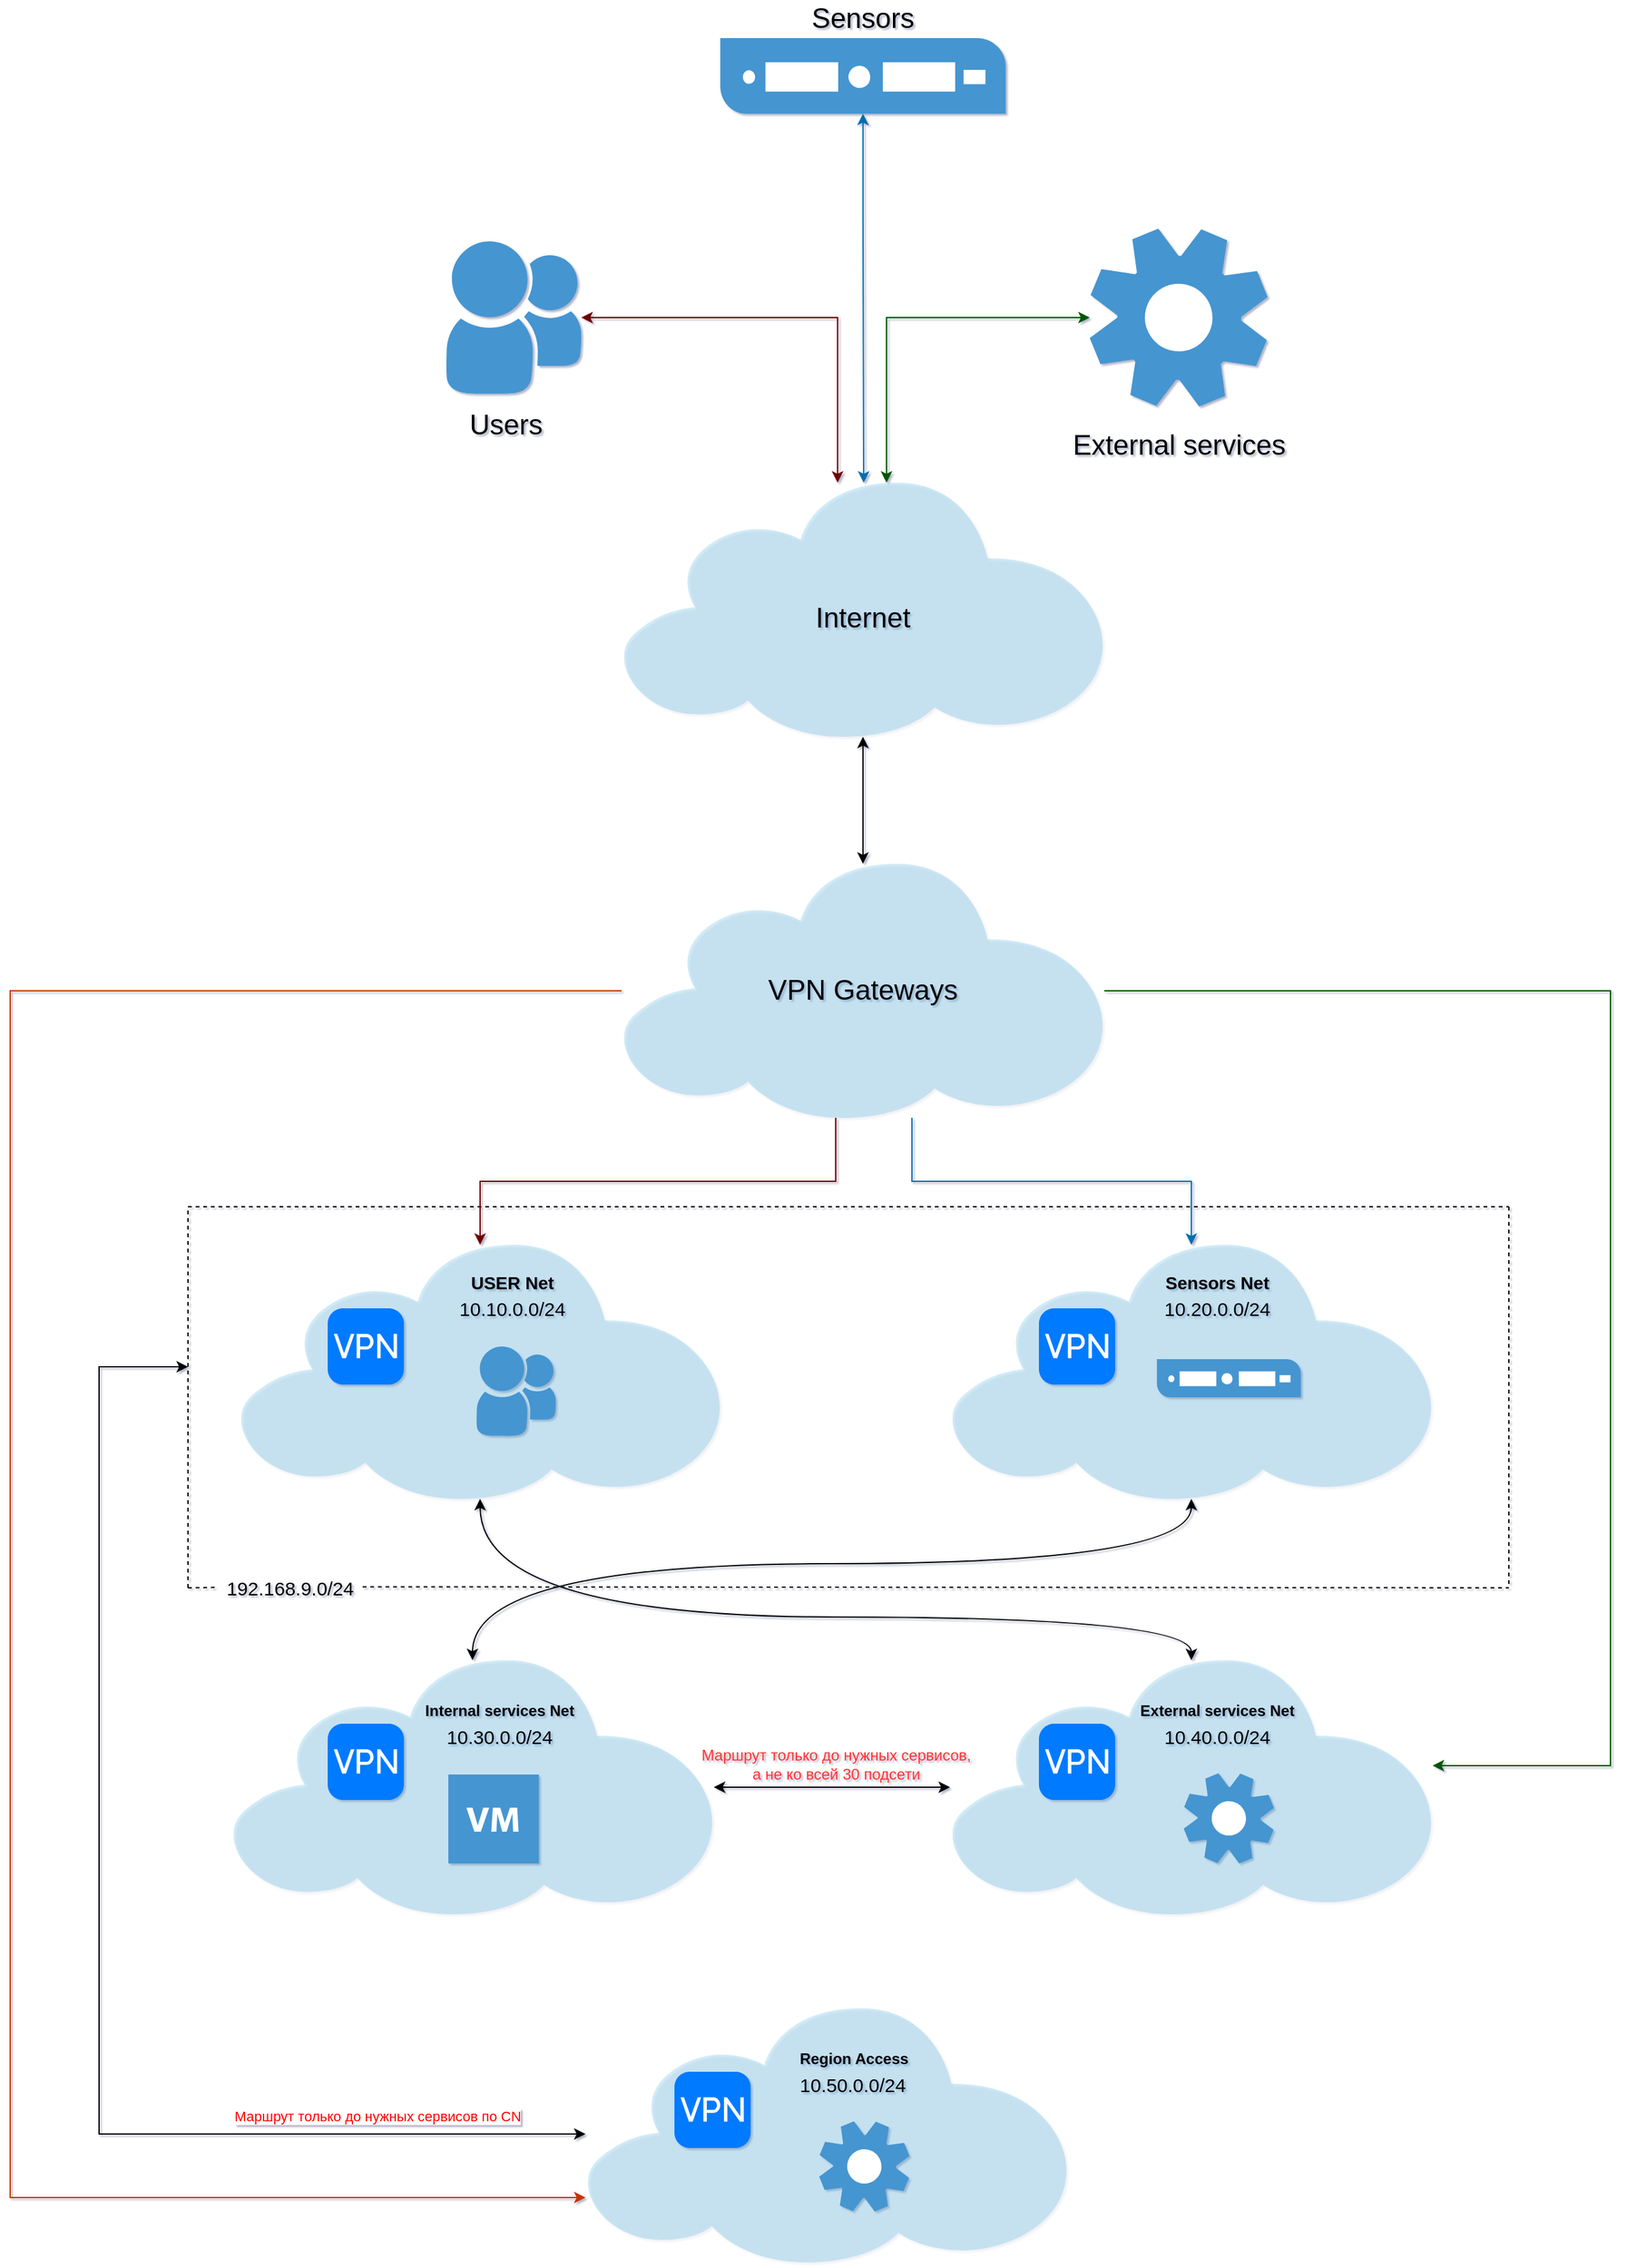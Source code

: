 <mxfile version="14.6.6" type="github">
  <diagram id="MDXJFjJfNh9OXjP4r4t9" name="Page-1">
    <mxGraphModel dx="2604" dy="2422" grid="0" gridSize="10" guides="1" tooltips="1" connect="1" arrows="1" fold="1" page="0" pageScale="1" pageWidth="827" pageHeight="1169" background="#FFFFFF" math="0" shadow="1">
      <root>
        <mxCell id="0" />
        <mxCell id="1" parent="0" />
        <mxCell id="V8Iq_MgeDnc4k7dZBruL-1" style="rounded=0;orthogonalLoop=1;jettySize=auto;html=1;startArrow=classic;startFill=1;edgeStyle=orthogonalEdgeStyle;elbow=vertical;curved=1;" parent="1" source="HdkyvseI2gNJO4S1q-cR-1" target="HdkyvseI2gNJO4S1q-cR-5" edge="1">
          <mxGeometry relative="1" as="geometry">
            <Array as="points">
              <mxPoint x="230" y="323" />
              <mxPoint x="790" y="323" />
            </Array>
          </mxGeometry>
        </mxCell>
        <mxCell id="HdkyvseI2gNJO4S1q-cR-1" value="" style="shadow=0;dashed=0;html=1;strokeColor=none;fillColor=#4495D1;labelPosition=center;verticalLabelPosition=bottom;verticalAlign=top;align=center;outlineConnect=0;shape=mxgraph.veeam.2d.cloud;" parent="1" vertex="1">
          <mxGeometry x="40" y="30" width="380" height="200" as="geometry" />
        </mxCell>
        <mxCell id="HdkyvseI2gNJO4S1q-cR-3" value="USER Net" style="text;html=1;align=center;verticalAlign=middle;resizable=0;points=[];autosize=1;strokeWidth=1;fontStyle=1;fontSize=14;" parent="1" vertex="1">
          <mxGeometry x="214.57" y="50" width="80" height="20" as="geometry" />
        </mxCell>
        <mxCell id="HdkyvseI2gNJO4S1q-cR-4" value="" style="shadow=0;dashed=0;html=1;strokeColor=none;fillColor=#4495D1;labelPosition=center;verticalLabelPosition=bottom;verticalAlign=top;align=center;outlineConnect=0;shape=mxgraph.veeam.2d.cloud;" parent="1" vertex="1">
          <mxGeometry x="600" y="30" width="380" height="200" as="geometry" />
        </mxCell>
        <mxCell id="HdkyvseI2gNJO4S1q-cR-5" value="" style="shadow=0;dashed=0;html=1;strokeColor=none;fillColor=#4495D1;labelPosition=center;verticalLabelPosition=bottom;verticalAlign=top;align=center;outlineConnect=0;shape=mxgraph.veeam.2d.cloud;" parent="1" vertex="1">
          <mxGeometry x="600" y="357" width="380" height="200" as="geometry" />
        </mxCell>
        <mxCell id="HdkyvseI2gNJO4S1q-cR-37" style="rounded=0;orthogonalLoop=1;jettySize=auto;html=1;strokeColor=#000000;startArrow=classic;startFill=1;edgeStyle=orthogonalEdgeStyle;elbow=vertical;curved=1;" parent="1" source="HdkyvseI2gNJO4S1q-cR-6" target="HdkyvseI2gNJO4S1q-cR-4" edge="1">
          <mxGeometry relative="1" as="geometry">
            <Array as="points">
              <mxPoint x="224" y="281" />
              <mxPoint x="790" y="281" />
            </Array>
          </mxGeometry>
        </mxCell>
        <mxCell id="HdkyvseI2gNJO4S1q-cR-47" style="edgeStyle=orthogonalEdgeStyle;rounded=0;orthogonalLoop=1;jettySize=auto;html=1;startArrow=classic;startFill=1;strokeColor=#000000;fontSize=22;" parent="1" source="HdkyvseI2gNJO4S1q-cR-6" target="HdkyvseI2gNJO4S1q-cR-5" edge="1">
          <mxGeometry relative="1" as="geometry" />
        </mxCell>
        <mxCell id="HdkyvseI2gNJO4S1q-cR-6" value="" style="shadow=0;dashed=0;html=1;strokeColor=none;fillColor=#4495D1;labelPosition=center;verticalLabelPosition=bottom;verticalAlign=top;align=center;outlineConnect=0;shape=mxgraph.veeam.2d.cloud;" parent="1" vertex="1">
          <mxGeometry x="34" y="357" width="380" height="200" as="geometry" />
        </mxCell>
        <mxCell id="HdkyvseI2gNJO4S1q-cR-9" value="" style="html=1;strokeWidth=1;shadow=0;dashed=0;shape=mxgraph.ios7.misc.vpn;fillColor=#007AFF;strokeColor=none;buttonText=;strokeColor2=#222222;fontColor=#222222;fontSize=8;verticalLabelPosition=bottom;verticalAlign=top;align=center;" parent="1" vertex="1">
          <mxGeometry x="110" y="80" width="60" height="60" as="geometry" />
        </mxCell>
        <mxCell id="HdkyvseI2gNJO4S1q-cR-10" value="" style="html=1;strokeWidth=1;shadow=0;dashed=0;shape=mxgraph.ios7.misc.vpn;fillColor=#007AFF;strokeColor=none;buttonText=;strokeColor2=#222222;fontColor=#222222;fontSize=8;verticalLabelPosition=bottom;verticalAlign=top;align=center;" parent="1" vertex="1">
          <mxGeometry x="670" y="80" width="60" height="60" as="geometry" />
        </mxCell>
        <mxCell id="HdkyvseI2gNJO4S1q-cR-11" value="" style="html=1;strokeWidth=1;shadow=0;dashed=0;shape=mxgraph.ios7.misc.vpn;fillColor=#007AFF;strokeColor=none;buttonText=;strokeColor2=#222222;fontColor=#222222;fontSize=8;verticalLabelPosition=bottom;verticalAlign=top;align=center;" parent="1" vertex="1">
          <mxGeometry x="670" y="407" width="60" height="60" as="geometry" />
        </mxCell>
        <mxCell id="HdkyvseI2gNJO4S1q-cR-12" value="" style="html=1;strokeWidth=1;shadow=0;dashed=0;shape=mxgraph.ios7.misc.vpn;fillColor=#007AFF;strokeColor=none;buttonText=;strokeColor2=#222222;fontColor=#222222;fontSize=8;verticalLabelPosition=bottom;verticalAlign=top;align=center;" parent="1" vertex="1">
          <mxGeometry x="110" y="407" width="60" height="60" as="geometry" />
        </mxCell>
        <mxCell id="HdkyvseI2gNJO4S1q-cR-14" value="" style="shadow=0;dashed=0;html=1;strokeColor=none;fillColor=#4495D1;labelPosition=center;verticalLabelPosition=bottom;verticalAlign=top;align=center;outlineConnect=0;shape=mxgraph.veeam.2d.group;" parent="1" vertex="1">
          <mxGeometry x="227.1" y="110" width="62.47" height="70.4" as="geometry" />
        </mxCell>
        <mxCell id="HdkyvseI2gNJO4S1q-cR-15" value="" style="shadow=0;dashed=0;html=1;strokeColor=none;fillColor=#4495D1;labelPosition=center;verticalLabelPosition=bottom;verticalAlign=top;align=center;outlineConnect=0;shape=mxgraph.veeam.2d.virtual_machine;" parent="1" vertex="1">
          <mxGeometry x="205" y="447" width="71.27" height="70" as="geometry" />
        </mxCell>
        <mxCell id="HdkyvseI2gNJO4S1q-cR-16" value="10.10.0.0/24" style="text;html=1;align=center;verticalAlign=middle;resizable=0;points=[];autosize=1;fontSize=15;" parent="1" vertex="1">
          <mxGeometry x="204.57" y="70" width="100" height="20" as="geometry" />
        </mxCell>
        <mxCell id="HdkyvseI2gNJO4S1q-cR-17" value="Sensors Net" style="text;html=1;align=center;verticalAlign=middle;resizable=0;points=[];autosize=1;fontStyle=1;fontSize=14;" parent="1" vertex="1">
          <mxGeometry x="760.0" y="50" width="100" height="20" as="geometry" />
        </mxCell>
        <mxCell id="HdkyvseI2gNJO4S1q-cR-18" value="10.20.0.0/24" style="text;html=1;align=center;verticalAlign=middle;resizable=0;points=[];autosize=1;fontSize=15;" parent="1" vertex="1">
          <mxGeometry x="760" y="70" width="100" height="20" as="geometry" />
        </mxCell>
        <mxCell id="HdkyvseI2gNJO4S1q-cR-19" value="External services Net" style="text;html=1;align=center;verticalAlign=middle;resizable=0;points=[];autosize=1;fontStyle=1;fontSize=12;" parent="1" vertex="1">
          <mxGeometry x="740.0" y="387" width="140" height="20" as="geometry" />
        </mxCell>
        <mxCell id="HdkyvseI2gNJO4S1q-cR-20" value="10.40.0.0/24" style="text;html=1;align=center;verticalAlign=middle;resizable=0;points=[];autosize=1;fontSize=15;" parent="1" vertex="1">
          <mxGeometry x="760" y="407" width="100" height="20" as="geometry" />
        </mxCell>
        <mxCell id="HdkyvseI2gNJO4S1q-cR-21" value="Internal services Net" style="text;html=1;align=center;verticalAlign=middle;resizable=0;points=[];autosize=1;fontStyle=1" parent="1" vertex="1">
          <mxGeometry x="180.0" y="387" width="130" height="20" as="geometry" />
        </mxCell>
        <mxCell id="HdkyvseI2gNJO4S1q-cR-22" value="10.30.0.0/24" style="text;html=1;align=center;verticalAlign=middle;resizable=0;points=[];autosize=1;fontSize=15;" parent="1" vertex="1">
          <mxGeometry x="195" y="407" width="100" height="20" as="geometry" />
        </mxCell>
        <mxCell id="HdkyvseI2gNJO4S1q-cR-23" value="" style="endArrow=none;dashed=1;html=1;" parent="1" edge="1">
          <mxGeometry width="50" height="50" relative="1" as="geometry">
            <mxPoint as="sourcePoint" />
            <mxPoint x="1040" as="targetPoint" />
          </mxGeometry>
        </mxCell>
        <mxCell id="HdkyvseI2gNJO4S1q-cR-24" value="" style="endArrow=none;dashed=1;html=1;" parent="1" edge="1">
          <mxGeometry width="50" height="50" relative="1" as="geometry">
            <mxPoint x="1040" as="sourcePoint" />
            <mxPoint x="1040" y="300" as="targetPoint" />
          </mxGeometry>
        </mxCell>
        <mxCell id="HdkyvseI2gNJO4S1q-cR-25" value="" style="endArrow=none;dashed=1;html=1;exitX=1.023;exitY=0.46;exitDx=0;exitDy=0;exitPerimeter=0;" parent="1" source="HdkyvseI2gNJO4S1q-cR-30" edge="1">
          <mxGeometry width="50" height="50" relative="1" as="geometry">
            <mxPoint x="520" y="300" as="sourcePoint" />
            <mxPoint x="1040" y="300" as="targetPoint" />
          </mxGeometry>
        </mxCell>
        <mxCell id="HdkyvseI2gNJO4S1q-cR-28" value="" style="endArrow=none;dashed=1;html=1;" parent="1" edge="1">
          <mxGeometry width="50" height="50" relative="1" as="geometry">
            <mxPoint y="300" as="sourcePoint" />
            <mxPoint as="targetPoint" />
          </mxGeometry>
        </mxCell>
        <mxCell id="HdkyvseI2gNJO4S1q-cR-30" value="192.168.9.0/24" style="text;html=1;align=center;verticalAlign=middle;resizable=0;points=[];autosize=1;fontSize=15;" parent="1" vertex="1">
          <mxGeometry x="25" y="290" width="110" height="20" as="geometry" />
        </mxCell>
        <mxCell id="HdkyvseI2gNJO4S1q-cR-32" value="" style="endArrow=none;dashed=1;html=1;entryX=-0.025;entryY=0.483;entryDx=0;entryDy=0;entryPerimeter=0;" parent="1" target="HdkyvseI2gNJO4S1q-cR-30" edge="1">
          <mxGeometry width="50" height="50" relative="1" as="geometry">
            <mxPoint y="300" as="sourcePoint" />
            <mxPoint x="430" y="300" as="targetPoint" />
          </mxGeometry>
        </mxCell>
        <mxCell id="HdkyvseI2gNJO4S1q-cR-35" value="" style="shadow=0;dashed=0;html=1;strokeColor=none;fillColor=#4495D1;labelPosition=center;verticalLabelPosition=bottom;verticalAlign=top;align=center;outlineConnect=0;shape=mxgraph.veeam.2d.service;" parent="1" vertex="1">
          <mxGeometry x="784" y="446" width="71" height="71" as="geometry" />
        </mxCell>
        <mxCell id="HdkyvseI2gNJO4S1q-cR-38" value="" style="shadow=0;dashed=0;html=1;strokeColor=none;fillColor=#4495D1;labelPosition=center;verticalLabelPosition=bottom;verticalAlign=top;align=center;outlineConnect=0;shape=mxgraph.veeam.2d.cloud;" parent="1" vertex="1">
          <mxGeometry x="341.45" y="-570" width="380" height="200" as="geometry" />
        </mxCell>
        <mxCell id="HdkyvseI2gNJO4S1q-cR-39" value="&lt;div style=&quot;font-size: 22px;&quot;&gt;Internet&lt;/div&gt;&lt;div style=&quot;font-size: 22px;&quot;&gt;&lt;br style=&quot;font-size: 22px;&quot;&gt;&lt;/div&gt;" style="text;html=1;align=center;verticalAlign=middle;resizable=0;points=[];autosize=1;fontSize=22;" parent="1" vertex="1">
          <mxGeometry x="486.45" y="-480" width="90" height="60" as="geometry" />
        </mxCell>
        <mxCell id="HdkyvseI2gNJO4S1q-cR-42" style="edgeStyle=orthogonalEdgeStyle;rounded=0;orthogonalLoop=1;jettySize=auto;html=1;strokeColor=#6F0000;fontSize=22;fillColor=#a20025;startArrow=classic;startFill=1;" parent="1" source="HdkyvseI2gNJO4S1q-cR-40" target="HdkyvseI2gNJO4S1q-cR-38" edge="1">
          <mxGeometry relative="1" as="geometry">
            <Array as="points">
              <mxPoint x="511.45" y="-700" />
            </Array>
          </mxGeometry>
        </mxCell>
        <mxCell id="HdkyvseI2gNJO4S1q-cR-40" value="" style="shadow=0;dashed=0;html=1;strokeColor=none;fillColor=#4495D1;labelPosition=center;verticalLabelPosition=bottom;verticalAlign=top;align=center;outlineConnect=0;shape=mxgraph.veeam.2d.group;" parent="1" vertex="1">
          <mxGeometry x="203.2" y="-760" width="106.49" height="120" as="geometry" />
        </mxCell>
        <mxCell id="HdkyvseI2gNJO4S1q-cR-43" style="edgeStyle=orthogonalEdgeStyle;rounded=0;orthogonalLoop=1;jettySize=auto;html=1;strokeColor=#006EAF;fontSize=22;fillColor=#1ba1e2;startArrow=classic;startFill=1;" parent="1" source="HdkyvseI2gNJO4S1q-cR-41" target="HdkyvseI2gNJO4S1q-cR-38" edge="1">
          <mxGeometry relative="1" as="geometry">
            <Array as="points">
              <mxPoint x="532" y="-780" />
              <mxPoint x="532" y="-780" />
            </Array>
          </mxGeometry>
        </mxCell>
        <mxCell id="HdkyvseI2gNJO4S1q-cR-41" value="" style="pointerEvents=1;shadow=0;dashed=0;html=1;strokeColor=none;fillColor=#4495D1;labelPosition=center;verticalLabelPosition=bottom;verticalAlign=top;align=center;outlineConnect=0;shape=mxgraph.veeam.server;fontSize=22;" parent="1" vertex="1">
          <mxGeometry x="419.1" y="-920" width="224.7" height="59.5" as="geometry" />
        </mxCell>
        <mxCell id="HdkyvseI2gNJO4S1q-cR-45" style="edgeStyle=orthogonalEdgeStyle;rounded=0;orthogonalLoop=1;jettySize=auto;html=1;strokeColor=#000000;fontSize=22;startArrow=classic;startFill=1;" parent="1" source="HdkyvseI2gNJO4S1q-cR-44" target="HdkyvseI2gNJO4S1q-cR-38" edge="1">
          <mxGeometry relative="1" as="geometry" />
        </mxCell>
        <mxCell id="HdkyvseI2gNJO4S1q-cR-48" style="edgeStyle=orthogonalEdgeStyle;rounded=0;orthogonalLoop=1;jettySize=auto;html=1;startArrow=none;startFill=0;strokeColor=#6F0000;fontSize=22;fillColor=#a20025;" parent="1" source="HdkyvseI2gNJO4S1q-cR-44" target="HdkyvseI2gNJO4S1q-cR-1" edge="1">
          <mxGeometry relative="1" as="geometry">
            <Array as="points">
              <mxPoint x="510" y="-20" />
              <mxPoint x="230" y="-20" />
            </Array>
          </mxGeometry>
        </mxCell>
        <mxCell id="HdkyvseI2gNJO4S1q-cR-49" style="edgeStyle=orthogonalEdgeStyle;rounded=0;orthogonalLoop=1;jettySize=auto;html=1;startArrow=none;startFill=0;strokeColor=#006EAF;fontSize=22;fillColor=#1ba1e2;" parent="1" source="HdkyvseI2gNJO4S1q-cR-44" target="HdkyvseI2gNJO4S1q-cR-4" edge="1">
          <mxGeometry relative="1" as="geometry">
            <Array as="points">
              <mxPoint x="570" y="-20" />
              <mxPoint x="790" y="-20" />
            </Array>
          </mxGeometry>
        </mxCell>
        <mxCell id="HdkyvseI2gNJO4S1q-cR-55" style="edgeStyle=orthogonalEdgeStyle;rounded=0;orthogonalLoop=1;jettySize=auto;html=1;startArrow=none;startFill=0;strokeColor=#005700;fontSize=22;fillColor=#008a00;" parent="1" source="HdkyvseI2gNJO4S1q-cR-44" target="HdkyvseI2gNJO4S1q-cR-5" edge="1">
          <mxGeometry relative="1" as="geometry">
            <Array as="points">
              <mxPoint x="1120" y="-170" />
              <mxPoint x="1120" y="440" />
            </Array>
          </mxGeometry>
        </mxCell>
        <mxCell id="hFsZtXDum599hbRIfaVK-6" style="edgeStyle=orthogonalEdgeStyle;rounded=0;orthogonalLoop=1;jettySize=auto;html=1;fillColor=#fa6800;strokeColor=#C73500;" edge="1" parent="1" source="HdkyvseI2gNJO4S1q-cR-44" target="hFsZtXDum599hbRIfaVK-1">
          <mxGeometry relative="1" as="geometry">
            <Array as="points">
              <mxPoint x="-140" y="-170" />
              <mxPoint x="-140" y="780" />
            </Array>
          </mxGeometry>
        </mxCell>
        <mxCell id="HdkyvseI2gNJO4S1q-cR-44" value="" style="shadow=0;dashed=0;html=1;strokeColor=none;fillColor=#4495D1;labelPosition=center;verticalLabelPosition=bottom;verticalAlign=top;align=center;outlineConnect=0;shape=mxgraph.veeam.2d.cloud;" parent="1" vertex="1">
          <mxGeometry x="341.45" y="-270" width="380" height="200" as="geometry" />
        </mxCell>
        <mxCell id="HdkyvseI2gNJO4S1q-cR-46" value="VPN Gateways" style="text;html=1;align=center;verticalAlign=middle;resizable=0;points=[];autosize=1;fontSize=22;" parent="1" vertex="1">
          <mxGeometry x="451.45" y="-185" width="160" height="30" as="geometry" />
        </mxCell>
        <mxCell id="HdkyvseI2gNJO4S1q-cR-50" value="Users" style="text;html=1;align=center;verticalAlign=middle;resizable=0;points=[];autosize=1;fontSize=22;" parent="1" vertex="1">
          <mxGeometry x="214.57" y="-630" width="70" height="30" as="geometry" />
        </mxCell>
        <mxCell id="HdkyvseI2gNJO4S1q-cR-51" value="Sensors" style="text;html=1;align=center;verticalAlign=middle;resizable=0;points=[];autosize=1;fontSize=22;" parent="1" vertex="1">
          <mxGeometry x="481.45" y="-950" width="100" height="30" as="geometry" />
        </mxCell>
        <mxCell id="HdkyvseI2gNJO4S1q-cR-52" value="" style="pointerEvents=1;shadow=0;dashed=0;html=1;strokeColor=none;fillColor=#4495D1;labelPosition=center;verticalLabelPosition=bottom;verticalAlign=top;align=center;outlineConnect=0;shape=mxgraph.veeam.server;fontSize=22;" parent="1" vertex="1">
          <mxGeometry x="762.85" y="120" width="113.29" height="30" as="geometry" />
        </mxCell>
        <mxCell id="HdkyvseI2gNJO4S1q-cR-54" style="edgeStyle=orthogonalEdgeStyle;rounded=0;orthogonalLoop=1;jettySize=auto;html=1;startArrow=classic;startFill=1;strokeColor=#005700;fontSize=22;fillColor=#008a00;" parent="1" source="HdkyvseI2gNJO4S1q-cR-53" target="HdkyvseI2gNJO4S1q-cR-38" edge="1">
          <mxGeometry relative="1" as="geometry">
            <Array as="points">
              <mxPoint x="550" y="-700" />
            </Array>
          </mxGeometry>
        </mxCell>
        <mxCell id="HdkyvseI2gNJO4S1q-cR-53" value="" style="shadow=0;dashed=0;html=1;strokeColor=none;fillColor=#4495D1;labelPosition=center;verticalLabelPosition=bottom;verticalAlign=top;align=center;outlineConnect=0;shape=mxgraph.veeam.2d.service;" parent="1" vertex="1">
          <mxGeometry x="710" y="-770" width="140" height="140" as="geometry" />
        </mxCell>
        <mxCell id="HdkyvseI2gNJO4S1q-cR-56" value="External services" style="text;html=1;align=center;verticalAlign=middle;resizable=0;points=[];autosize=1;fontSize=22;" parent="1" vertex="1">
          <mxGeometry x="690" y="-614.5" width="180" height="30" as="geometry" />
        </mxCell>
        <mxCell id="aBs4PDxY5lOeT9mWl6iJ-1" value="Маршрут только до нужных сервисов,&lt;br&gt;а не ко всей 30 подсети" style="text;html=1;align=center;verticalAlign=middle;resizable=0;points=[];autosize=1;fontColor=#FF3333;" parent="1" vertex="1">
          <mxGeometry x="399" y="423" width="221" height="32" as="geometry" />
        </mxCell>
        <mxCell id="hFsZtXDum599hbRIfaVK-7" style="edgeStyle=orthogonalEdgeStyle;rounded=0;orthogonalLoop=1;jettySize=auto;html=1;startArrow=classic;startFill=1;" edge="1" parent="1">
          <mxGeometry relative="1" as="geometry">
            <mxPoint y="126" as="targetPoint" />
            <mxPoint x="313" y="730" as="sourcePoint" />
            <Array as="points">
              <mxPoint x="-70" y="730" />
              <mxPoint x="-70" y="126" />
            </Array>
          </mxGeometry>
        </mxCell>
        <mxCell id="hFsZtXDum599hbRIfaVK-8" value="Маршрут только до нужных сервисов по CN" style="edgeLabel;html=1;align=center;verticalAlign=middle;resizable=0;points=[];fontColor=#FF0000;" vertex="1" connectable="0" parent="hFsZtXDum599hbRIfaVK-7">
          <mxGeometry x="-0.687" y="3" relative="1" as="geometry">
            <mxPoint x="1" y="-17" as="offset" />
          </mxGeometry>
        </mxCell>
        <mxCell id="hFsZtXDum599hbRIfaVK-1" value="" style="shadow=0;dashed=0;html=1;strokeColor=none;fillColor=#4495D1;labelPosition=center;verticalLabelPosition=bottom;verticalAlign=top;align=center;outlineConnect=0;shape=mxgraph.veeam.2d.cloud;" vertex="1" parent="1">
          <mxGeometry x="313" y="631" width="380" height="200" as="geometry" />
        </mxCell>
        <mxCell id="hFsZtXDum599hbRIfaVK-2" value="" style="html=1;strokeWidth=1;shadow=0;dashed=0;shape=mxgraph.ios7.misc.vpn;fillColor=#007AFF;strokeColor=none;buttonText=;strokeColor2=#222222;fontColor=#222222;fontSize=8;verticalLabelPosition=bottom;verticalAlign=top;align=center;" vertex="1" parent="1">
          <mxGeometry x="383" y="681" width="60" height="60" as="geometry" />
        </mxCell>
        <mxCell id="hFsZtXDum599hbRIfaVK-3" value="Region Access" style="text;html=1;align=center;verticalAlign=middle;resizable=0;points=[];autosize=1;fontStyle=1;fontSize=12;" vertex="1" parent="1">
          <mxGeometry x="476.0" y="662" width="95" height="18" as="geometry" />
        </mxCell>
        <mxCell id="hFsZtXDum599hbRIfaVK-4" value="10.50.0.0/24" style="text;html=1;align=center;verticalAlign=middle;resizable=0;points=[];autosize=1;fontSize=15;" vertex="1" parent="1">
          <mxGeometry x="478" y="680" width="90" height="22" as="geometry" />
        </mxCell>
        <mxCell id="hFsZtXDum599hbRIfaVK-5" value="" style="shadow=0;dashed=0;html=1;strokeColor=none;fillColor=#4495D1;labelPosition=center;verticalLabelPosition=bottom;verticalAlign=top;align=center;outlineConnect=0;shape=mxgraph.veeam.2d.service;" vertex="1" parent="1">
          <mxGeometry x="497" y="720" width="71" height="71" as="geometry" />
        </mxCell>
      </root>
    </mxGraphModel>
  </diagram>
</mxfile>
